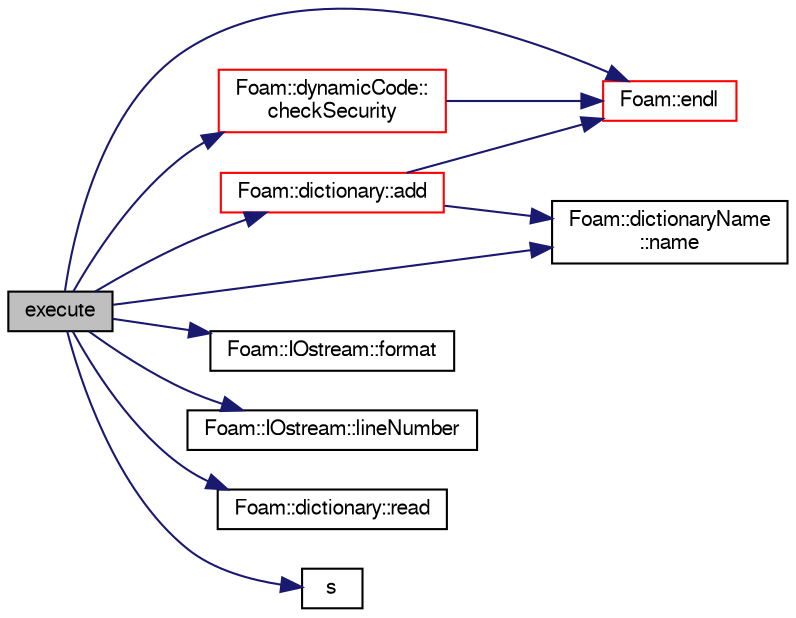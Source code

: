 digraph "execute"
{
  bgcolor="transparent";
  edge [fontname="FreeSans",fontsize="10",labelfontname="FreeSans",labelfontsize="10"];
  node [fontname="FreeSans",fontsize="10",shape=record];
  rankdir="LR";
  Node2 [label="execute",height=0.2,width=0.4,color="black", fillcolor="grey75", style="filled", fontcolor="black"];
  Node2 -> Node3 [color="midnightblue",fontsize="10",style="solid",fontname="FreeSans"];
  Node3 [label="Foam::dictionary::add",height=0.2,width=0.4,color="red",URL="$a26014.html#ac2ddcab42322c8d8af5e5830ab4d431b",tooltip="Add a new entry. "];
  Node3 -> Node6 [color="midnightblue",fontsize="10",style="solid",fontname="FreeSans"];
  Node6 [label="Foam::endl",height=0.2,width=0.4,color="red",URL="$a21124.html#a2db8fe02a0d3909e9351bb4275b23ce4",tooltip="Add newline and flush stream. "];
  Node3 -> Node41 [color="midnightblue",fontsize="10",style="solid",fontname="FreeSans"];
  Node41 [label="Foam::dictionaryName\l::name",height=0.2,width=0.4,color="black",URL="$a26010.html#aba53f1f9c8fadfa65f4099af10df348c",tooltip="Return the dictionary name. "];
  Node2 -> Node46 [color="midnightblue",fontsize="10",style="solid",fontname="FreeSans"];
  Node46 [label="Foam::dynamicCode::\lcheckSecurity",height=0.2,width=0.4,color="red",URL="$a26070.html#aa14fd6b7ed159a9d8491d861535358c7",tooltip="Check security for creating dynamic code. "];
  Node46 -> Node6 [color="midnightblue",fontsize="10",style="solid",fontname="FreeSans"];
  Node2 -> Node6 [color="midnightblue",fontsize="10",style="solid",fontname="FreeSans"];
  Node2 -> Node52 [color="midnightblue",fontsize="10",style="solid",fontname="FreeSans"];
  Node52 [label="Foam::IOstream::format",height=0.2,width=0.4,color="black",URL="$a26226.html#a33bbef3587114a06f7bdc0b91ba57ed9",tooltip="Return current stream format. "];
  Node2 -> Node31 [color="midnightblue",fontsize="10",style="solid",fontname="FreeSans"];
  Node31 [label="Foam::IOstream::lineNumber",height=0.2,width=0.4,color="black",URL="$a26226.html#a2bca2e504df91006cb4a2b09ba1ac409",tooltip="Return current stream line number. "];
  Node2 -> Node41 [color="midnightblue",fontsize="10",style="solid",fontname="FreeSans"];
  Node2 -> Node53 [color="midnightblue",fontsize="10",style="solid",fontname="FreeSans"];
  Node53 [label="Foam::dictionary::read",height=0.2,width=0.4,color="black",URL="$a26014.html#ab6e27a0a7953d55de8b58e77078d82b9",tooltip="Read dictionary from Istream. "];
  Node2 -> Node54 [color="midnightblue",fontsize="10",style="solid",fontname="FreeSans"];
  Node54 [label="s",height=0.2,width=0.4,color="black",URL="$a18905.html#abb9c4233033fad2ad0206cd4adad3b9f"];
}
